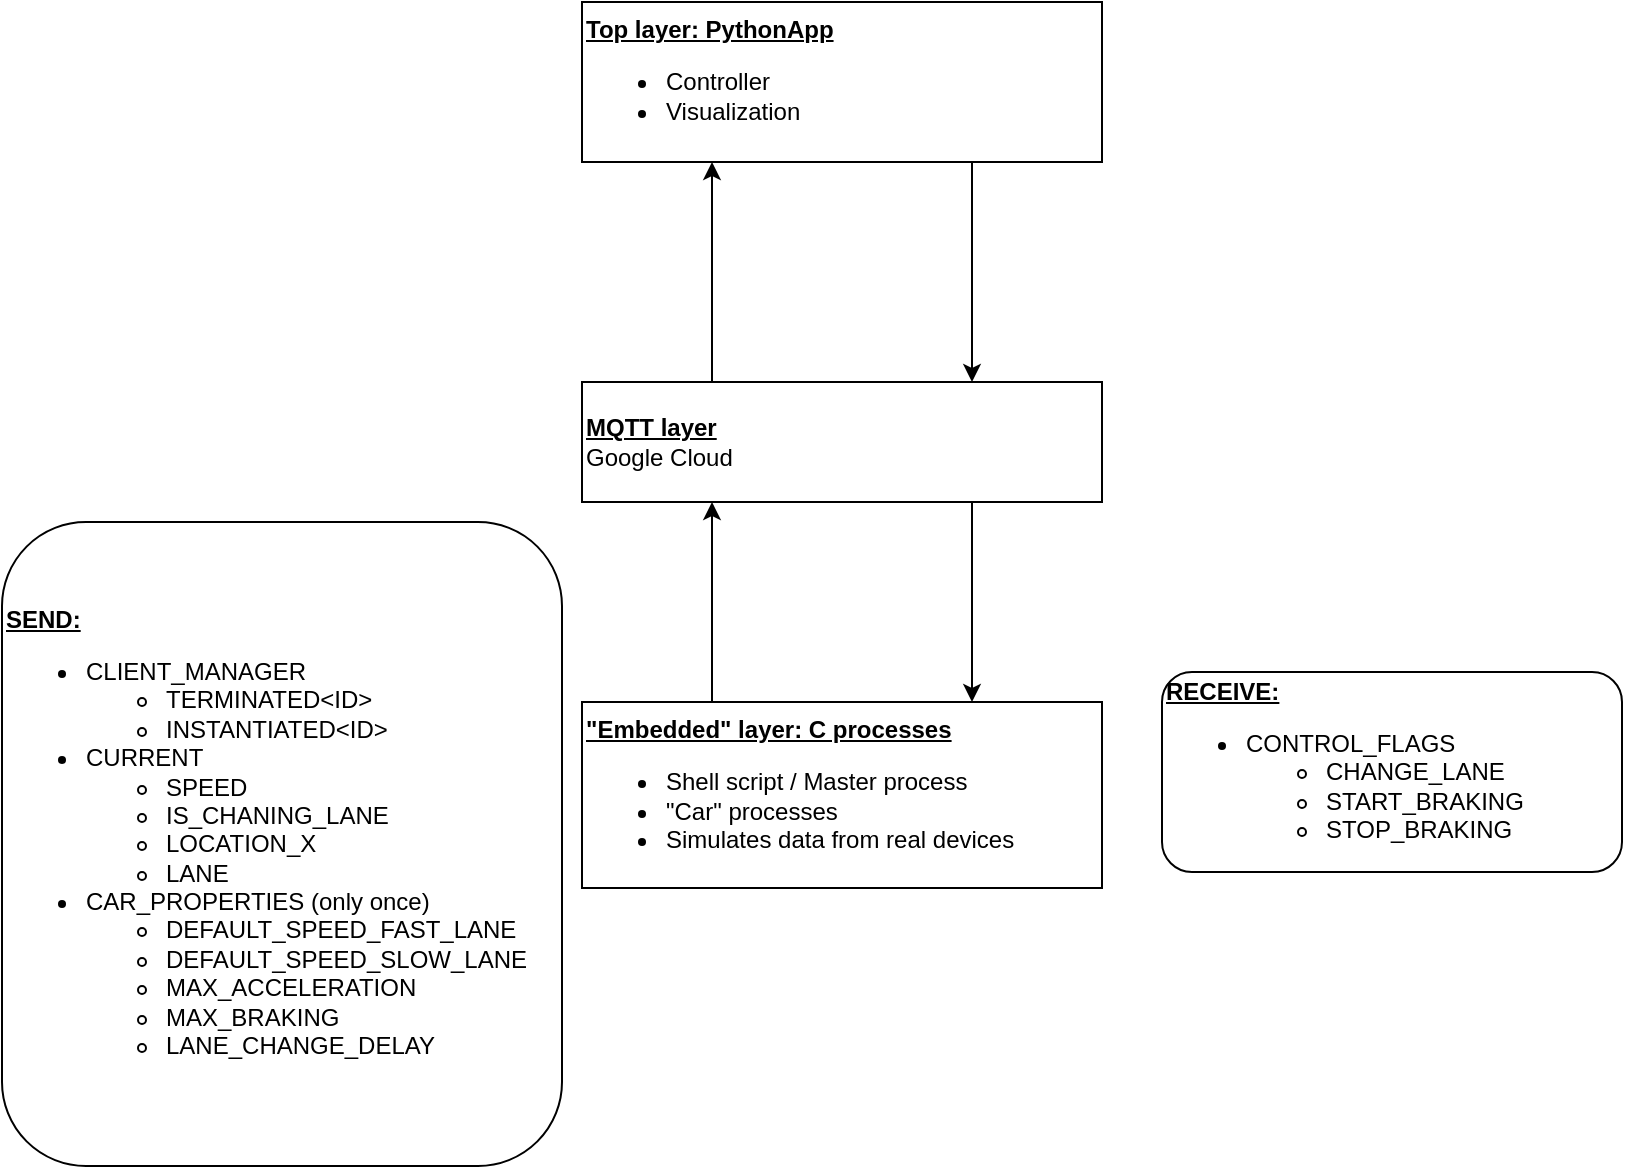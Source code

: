 <mxfile version="13.0.1" type="device"><diagram id="Dyd35VGWNDT_DwW748sT" name="Page-1"><mxGraphModel dx="1422" dy="804" grid="0" gridSize="10" guides="1" tooltips="1" connect="1" arrows="1" fold="1" page="1" pageScale="1" pageWidth="850" pageHeight="1100" math="0" shadow="0"><root><mxCell id="0"/><mxCell id="1" parent="0"/><mxCell id="fdJU__HpLK2XwUDBHIf_-8" value="&lt;b&gt;&lt;u&gt;Top layer: PythonApp&lt;/u&gt;&lt;/b&gt;&lt;br&gt;&lt;div&gt;&lt;ul&gt;&lt;li&gt;Controller&lt;/li&gt;&lt;li&gt;Visualization&lt;/li&gt;&lt;/ul&gt;&lt;/div&gt;" style="rounded=0;whiteSpace=wrap;html=1;align=left;" parent="1" vertex="1"><mxGeometry x="316" y="28" width="260" height="80" as="geometry"/></mxCell><mxCell id="fdJU__HpLK2XwUDBHIf_-9" value="&lt;u&gt;&lt;b&gt;MQTT layer&lt;br&gt;&lt;/b&gt;&lt;/u&gt;&lt;span&gt;Google Cloud&lt;/span&gt;&lt;u&gt;&lt;b&gt;&lt;br&gt;&lt;/b&gt;&lt;/u&gt;" style="rounded=0;whiteSpace=wrap;html=1;align=left;" parent="1" vertex="1"><mxGeometry x="316" y="218" width="260" height="60" as="geometry"/></mxCell><mxCell id="fdJU__HpLK2XwUDBHIf_-11" value="" style="endArrow=classic;html=1;exitX=0.75;exitY=1;exitDx=0;exitDy=0;entryX=0.75;entryY=0;entryDx=0;entryDy=0;" parent="1" source="fdJU__HpLK2XwUDBHIf_-8" target="fdJU__HpLK2XwUDBHIf_-9" edge="1"><mxGeometry width="50" height="50" relative="1" as="geometry"><mxPoint x="426" y="268" as="sourcePoint"/><mxPoint x="476" y="218" as="targetPoint"/></mxGeometry></mxCell><mxCell id="fdJU__HpLK2XwUDBHIf_-12" value="" style="endArrow=classic;html=1;entryX=0.25;entryY=1;entryDx=0;entryDy=0;exitX=0.25;exitY=0;exitDx=0;exitDy=0;" parent="1" source="fdJU__HpLK2XwUDBHIf_-9" target="fdJU__HpLK2XwUDBHIf_-8" edge="1"><mxGeometry width="50" height="50" relative="1" as="geometry"><mxPoint x="331" y="218" as="sourcePoint"/><mxPoint x="476" y="218" as="targetPoint"/></mxGeometry></mxCell><mxCell id="fdJU__HpLK2XwUDBHIf_-13" value="" style="endArrow=classic;html=1;exitX=0.25;exitY=0;exitDx=0;exitDy=0;entryX=0.25;entryY=1;entryDx=0;entryDy=0;" parent="1" target="fdJU__HpLK2XwUDBHIf_-9" edge="1"><mxGeometry width="50" height="50" relative="1" as="geometry"><mxPoint x="381" y="378" as="sourcePoint"/><mxPoint x="476" y="418" as="targetPoint"/></mxGeometry></mxCell><mxCell id="fdJU__HpLK2XwUDBHIf_-14" value="" style="endArrow=classic;html=1;exitX=0.75;exitY=1;exitDx=0;exitDy=0;entryX=0.75;entryY=0;entryDx=0;entryDy=0;" parent="1" source="fdJU__HpLK2XwUDBHIf_-9" edge="1"><mxGeometry width="50" height="50" relative="1" as="geometry"><mxPoint x="426" y="368" as="sourcePoint"/><mxPoint x="511" y="378" as="targetPoint"/></mxGeometry></mxCell><mxCell id="fdJU__HpLK2XwUDBHIf_-15" value="&lt;u style=&quot;font-weight: bold&quot;&gt;RECEIVE:&lt;/u&gt;&lt;br&gt;&lt;ul&gt;&lt;li&gt;CONTROL_FLAGS&lt;/li&gt;&lt;ul&gt;&lt;li&gt;CHANGE_LANE&lt;/li&gt;&lt;li&gt;START_BRAKING&lt;/li&gt;&lt;li&gt;STOP_BRAKING&lt;/li&gt;&lt;/ul&gt;&lt;/ul&gt;" style="rounded=1;whiteSpace=wrap;html=1;align=left;" parent="1" vertex="1"><mxGeometry x="606" y="363" width="230" height="100" as="geometry"/></mxCell><mxCell id="fdJU__HpLK2XwUDBHIf_-16" value="&lt;b&gt;&lt;u&gt;SEND:&lt;/u&gt;&lt;/b&gt;&lt;br&gt;&lt;ul&gt;&lt;li&gt;CLIENT_MANAGER&lt;/li&gt;&lt;ul&gt;&lt;li&gt;TERMINATED&amp;lt;ID&amp;gt;&lt;/li&gt;&lt;li&gt;INSTANTIATED&amp;lt;ID&amp;gt;&lt;/li&gt;&lt;/ul&gt;&lt;li&gt;CURRENT&lt;/li&gt;&lt;ul&gt;&lt;li&gt;SPEED&lt;/li&gt;&lt;li&gt;IS_CHANING_LANE&lt;/li&gt;&lt;li&gt;LOCATION_X&lt;/li&gt;&lt;li&gt;LANE&lt;/li&gt;&lt;/ul&gt;&lt;li&gt;CAR_PROPERTIES (only once)&lt;/li&gt;&lt;ul&gt;&lt;li&gt;DEFAULT_SPEED_FAST_LANE&lt;/li&gt;&lt;li&gt;DEFAULT_SPEED_SLOW_LANE&lt;/li&gt;&lt;li&gt;MAX_ACCELERATION&lt;/li&gt;&lt;li&gt;MAX_BRAKING&lt;/li&gt;&lt;li&gt;LANE_CHANGE_DELAY&lt;/li&gt;&lt;/ul&gt;&lt;/ul&gt;" style="rounded=1;whiteSpace=wrap;html=1;align=left;" parent="1" vertex="1"><mxGeometry x="26" y="288" width="280" height="322" as="geometry"/></mxCell><mxCell id="fdJU__HpLK2XwUDBHIf_-17" value="&lt;u style=&quot;font-weight: bold&quot;&gt;&quot;Embedded&quot; layer: C processes&lt;/u&gt;&lt;br&gt;&lt;ul&gt;&lt;li&gt;Shell script / Master process&lt;/li&gt;&lt;li&gt;&quot;Car&quot; processes&lt;/li&gt;&lt;li&gt;Simulates data from real devices&lt;/li&gt;&lt;/ul&gt;" style="rounded=0;whiteSpace=wrap;html=1;align=left;" parent="1" vertex="1"><mxGeometry x="316" y="378" width="260" height="93" as="geometry"/></mxCell></root></mxGraphModel></diagram></mxfile>